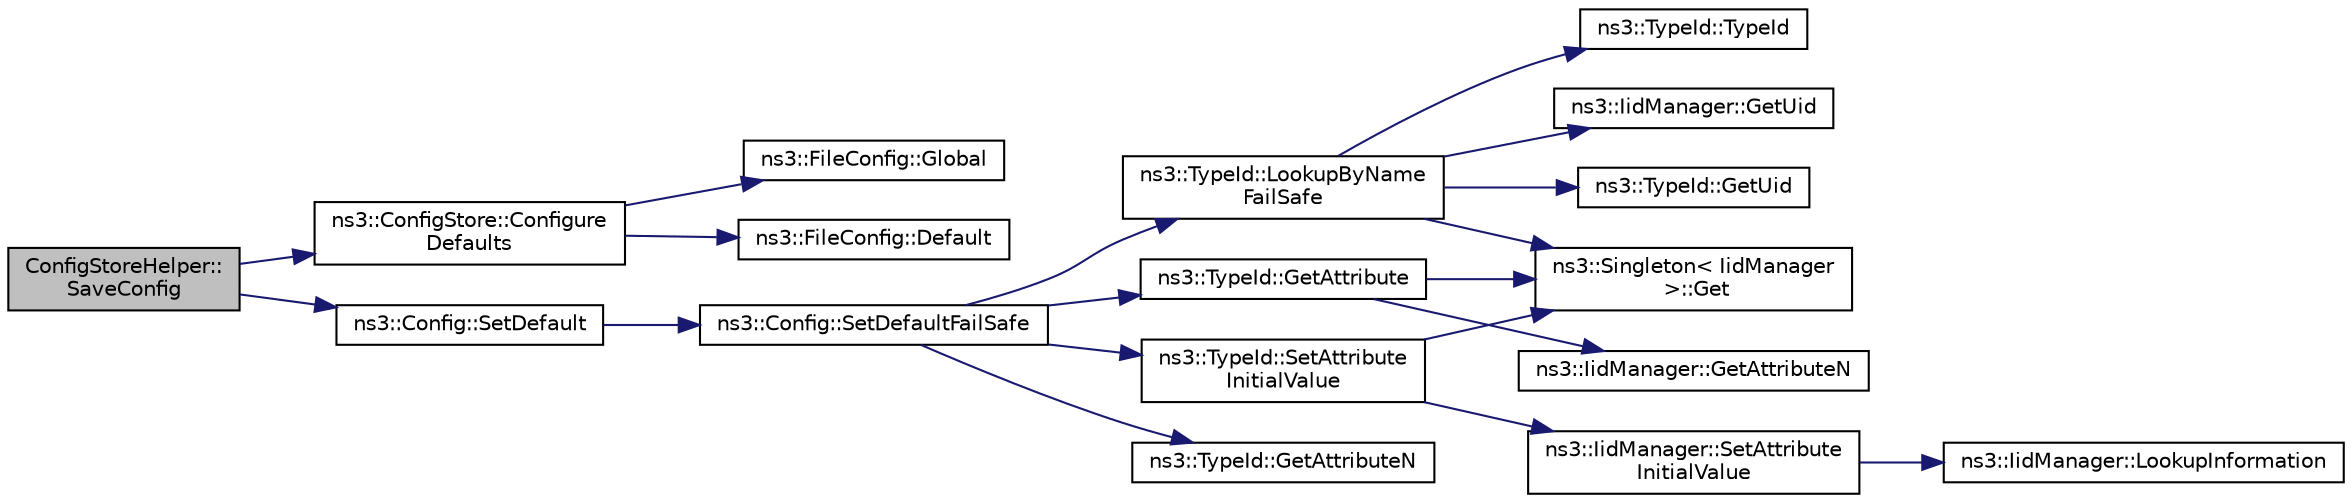 digraph "ConfigStoreHelper::SaveConfig"
{
 // LATEX_PDF_SIZE
  edge [fontname="Helvetica",fontsize="10",labelfontname="Helvetica",labelfontsize="10"];
  node [fontname="Helvetica",fontsize="10",shape=record];
  rankdir="LR";
  Node1 [label="ConfigStoreHelper::\lSaveConfig",height=0.2,width=0.4,color="black", fillcolor="grey75", style="filled", fontcolor="black",tooltip="Saves a configuration to a given named config-store raw text configuration file."];
  Node1 -> Node2 [color="midnightblue",fontsize="10",style="solid",fontname="Helvetica"];
  Node2 [label="ns3::ConfigStore::Configure\lDefaults",height=0.2,width=0.4,color="black", fillcolor="white", style="filled",URL="$classns3_1_1_config_store.html#a0a6137574d7c847c3823af8b9d1bb886",tooltip="Configure the default values."];
  Node2 -> Node3 [color="midnightblue",fontsize="10",style="solid",fontname="Helvetica"];
  Node3 [label="ns3::FileConfig::Default",height=0.2,width=0.4,color="black", fillcolor="white", style="filled",URL="$classns3_1_1_file_config.html#ae941d782f2460fc3ac7d7f49c34d0297",tooltip="Load or save the default values."];
  Node2 -> Node4 [color="midnightblue",fontsize="10",style="solid",fontname="Helvetica"];
  Node4 [label="ns3::FileConfig::Global",height=0.2,width=0.4,color="black", fillcolor="white", style="filled",URL="$classns3_1_1_file_config.html#a71bddfbf5768f102190f98c45c320019",tooltip="Load or save the global values."];
  Node1 -> Node5 [color="midnightblue",fontsize="10",style="solid",fontname="Helvetica"];
  Node5 [label="ns3::Config::SetDefault",height=0.2,width=0.4,color="black", fillcolor="white", style="filled",URL="$group__config.html#ga2e7882df849d8ba4aaad31c934c40c06",tooltip=" "];
  Node5 -> Node6 [color="midnightblue",fontsize="10",style="solid",fontname="Helvetica"];
  Node6 [label="ns3::Config::SetDefaultFailSafe",height=0.2,width=0.4,color="black", fillcolor="white", style="filled",URL="$group__config.html#gaf35c9ecdf51c959f397e973f9335de54",tooltip=" "];
  Node6 -> Node7 [color="midnightblue",fontsize="10",style="solid",fontname="Helvetica"];
  Node7 [label="ns3::TypeId::GetAttribute",height=0.2,width=0.4,color="black", fillcolor="white", style="filled",URL="$classns3_1_1_type_id.html#a796434fa73c5e54a9a86f24144d13738",tooltip="Get Attribute information by index."];
  Node7 -> Node8 [color="midnightblue",fontsize="10",style="solid",fontname="Helvetica"];
  Node8 [label="ns3::Singleton\< IidManager\l \>::Get",height=0.2,width=0.4,color="black", fillcolor="white", style="filled",URL="$classns3_1_1_singleton.html#a80a2cd3c25a27ea72add7a9f7a141ffa",tooltip="Get a pointer to the singleton instance."];
  Node7 -> Node9 [color="midnightblue",fontsize="10",style="solid",fontname="Helvetica"];
  Node9 [label="ns3::IidManager::GetAttributeN",height=0.2,width=0.4,color="black", fillcolor="white", style="filled",URL="$classns3_1_1_iid_manager.html#a5420e8cc959a9a111eb6f1519583b49b",tooltip="Get the number of attributes."];
  Node6 -> Node10 [color="midnightblue",fontsize="10",style="solid",fontname="Helvetica"];
  Node10 [label="ns3::TypeId::GetAttributeN",height=0.2,width=0.4,color="black", fillcolor="white", style="filled",URL="$classns3_1_1_type_id.html#a1245644561332f12386451406295a8d8",tooltip="Get the number of attributes."];
  Node6 -> Node11 [color="midnightblue",fontsize="10",style="solid",fontname="Helvetica"];
  Node11 [label="ns3::TypeId::LookupByName\lFailSafe",height=0.2,width=0.4,color="black", fillcolor="white", style="filled",URL="$classns3_1_1_type_id.html#acceab1f57bfe3c3af02130277d409f14",tooltip="Get a TypeId by name."];
  Node11 -> Node12 [color="midnightblue",fontsize="10",style="solid",fontname="Helvetica"];
  Node12 [label="ns3::TypeId::TypeId",height=0.2,width=0.4,color="black", fillcolor="white", style="filled",URL="$classns3_1_1_type_id.html#ab76e26690f1af4f1cffa6a72245e8928",tooltip="Default constructor."];
  Node11 -> Node8 [color="midnightblue",fontsize="10",style="solid",fontname="Helvetica"];
  Node11 -> Node13 [color="midnightblue",fontsize="10",style="solid",fontname="Helvetica"];
  Node13 [label="ns3::IidManager::GetUid",height=0.2,width=0.4,color="black", fillcolor="white", style="filled",URL="$classns3_1_1_iid_manager.html#a57d8582dc3a317229cb74902625c98a0",tooltip="Get a type id by name."];
  Node11 -> Node14 [color="midnightblue",fontsize="10",style="solid",fontname="Helvetica"];
  Node14 [label="ns3::TypeId::GetUid",height=0.2,width=0.4,color="black", fillcolor="white", style="filled",URL="$classns3_1_1_type_id.html#a429535085325d6f926724771446d9047",tooltip="Get the internal id of this TypeId."];
  Node6 -> Node15 [color="midnightblue",fontsize="10",style="solid",fontname="Helvetica"];
  Node15 [label="ns3::TypeId::SetAttribute\lInitialValue",height=0.2,width=0.4,color="black", fillcolor="white", style="filled",URL="$classns3_1_1_type_id.html#a089c146e3e0a805304bee18c976556d7",tooltip="Set the initial value of an Attribute."];
  Node15 -> Node8 [color="midnightblue",fontsize="10",style="solid",fontname="Helvetica"];
  Node15 -> Node16 [color="midnightblue",fontsize="10",style="solid",fontname="Helvetica"];
  Node16 [label="ns3::IidManager::SetAttribute\lInitialValue",height=0.2,width=0.4,color="black", fillcolor="white", style="filled",URL="$classns3_1_1_iid_manager.html#a342b1e699a83fa8f14c7b3cc0409c199",tooltip="Set the initial value of an Attribute."];
  Node16 -> Node17 [color="midnightblue",fontsize="10",style="solid",fontname="Helvetica"];
  Node17 [label="ns3::IidManager::LookupInformation",height=0.2,width=0.4,color="black", fillcolor="white", style="filled",URL="$classns3_1_1_iid_manager.html#a84af06b798b21fa700469a3ac5f65f3f",tooltip="Retrieve the information record for a type."];
}
